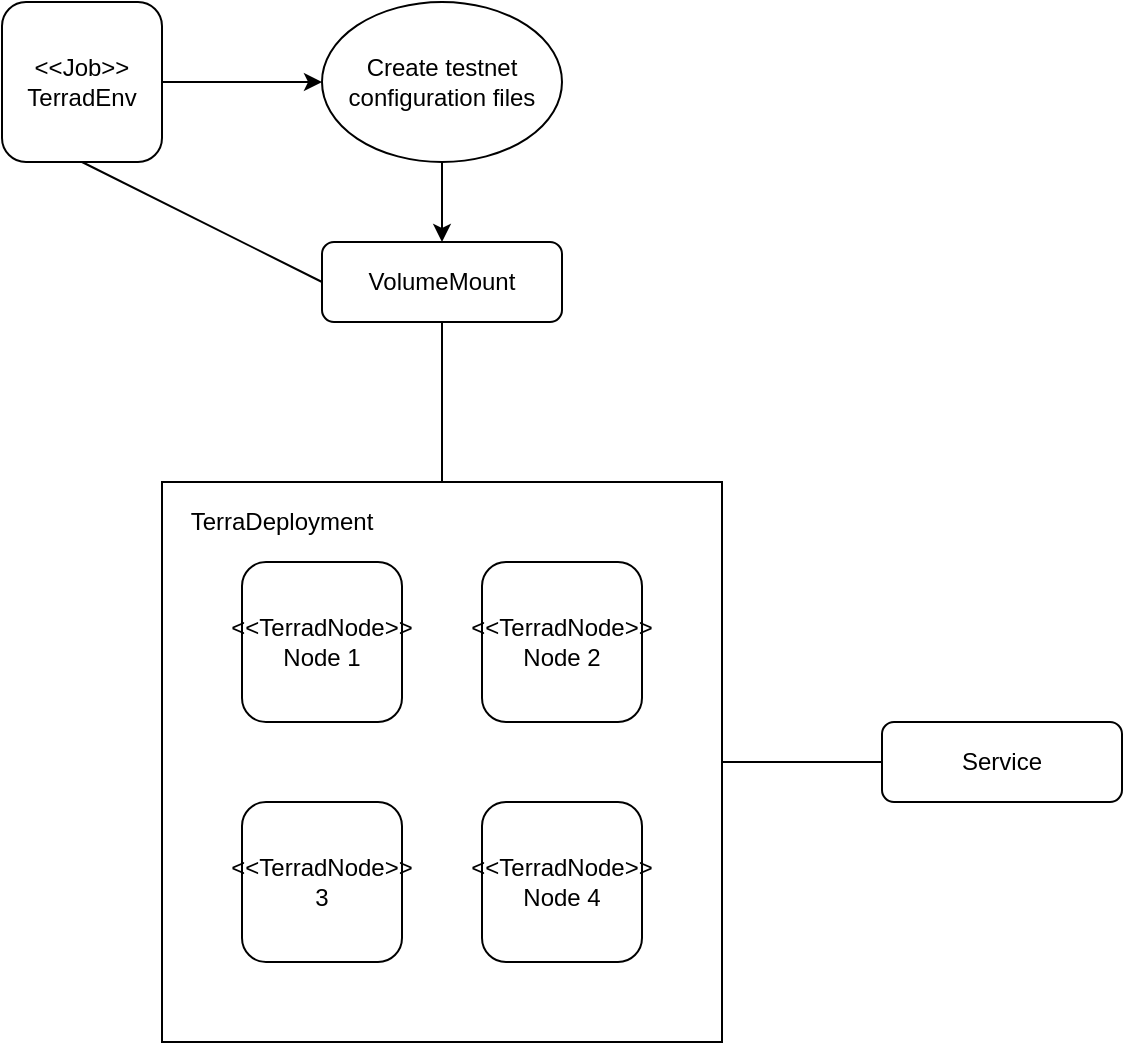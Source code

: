 <mxfile version="20.3.0" type="device"><diagram id="apcurkC4JmiOU49-oqjv" name="Page-1"><mxGraphModel dx="1018" dy="662" grid="1" gridSize="10" guides="1" tooltips="1" connect="1" arrows="1" fold="1" page="1" pageScale="1" pageWidth="1169" pageHeight="827" math="0" shadow="0"><root><mxCell id="0"/><mxCell id="1" parent="0"/><mxCell id="NTMiNYcQw6_JCJH5XZ1g-16" value="" style="rounded=0;whiteSpace=wrap;html=1;" vertex="1" parent="1"><mxGeometry x="200" y="400" width="280" height="280" as="geometry"/></mxCell><mxCell id="NTMiNYcQw6_JCJH5XZ1g-12" style="edgeStyle=orthogonalEdgeStyle;rounded=0;orthogonalLoop=1;jettySize=auto;html=1;exitX=1;exitY=0.5;exitDx=0;exitDy=0;entryX=0;entryY=0.5;entryDx=0;entryDy=0;" edge="1" parent="1" source="NTMiNYcQw6_JCJH5XZ1g-2" target="NTMiNYcQw6_JCJH5XZ1g-6"><mxGeometry relative="1" as="geometry"/></mxCell><mxCell id="NTMiNYcQw6_JCJH5XZ1g-2" value="&amp;lt;&amp;lt;Job&amp;gt;&amp;gt;&lt;br&gt;TerradEnv" style="rounded=1;whiteSpace=wrap;html=1;" vertex="1" parent="1"><mxGeometry x="120" y="160" width="80" height="80" as="geometry"/></mxCell><mxCell id="NTMiNYcQw6_JCJH5XZ1g-3" value="&amp;lt;&amp;lt;TerradNode&amp;gt;&amp;gt;&lt;br&gt;Node 2" style="rounded=1;whiteSpace=wrap;html=1;" vertex="1" parent="1"><mxGeometry x="360" y="440" width="80" height="80" as="geometry"/></mxCell><mxCell id="NTMiNYcQw6_JCJH5XZ1g-4" value="&amp;lt;&amp;lt;TerradNode&amp;gt;&amp;gt; 3" style="rounded=1;whiteSpace=wrap;html=1;" vertex="1" parent="1"><mxGeometry x="240" y="560" width="80" height="80" as="geometry"/></mxCell><mxCell id="NTMiNYcQw6_JCJH5XZ1g-5" value="&amp;lt;&amp;lt;TerradNode&amp;gt;&amp;gt;&lt;br&gt;Node 4" style="rounded=1;whiteSpace=wrap;html=1;" vertex="1" parent="1"><mxGeometry x="360" y="560" width="80" height="80" as="geometry"/></mxCell><mxCell id="NTMiNYcQw6_JCJH5XZ1g-13" style="edgeStyle=orthogonalEdgeStyle;rounded=0;orthogonalLoop=1;jettySize=auto;html=1;exitX=0.5;exitY=1;exitDx=0;exitDy=0;entryX=0.5;entryY=0;entryDx=0;entryDy=0;" edge="1" parent="1" source="NTMiNYcQw6_JCJH5XZ1g-6" target="NTMiNYcQw6_JCJH5XZ1g-8"><mxGeometry relative="1" as="geometry"/></mxCell><mxCell id="NTMiNYcQw6_JCJH5XZ1g-6" value="Create testnet configuration files" style="ellipse;whiteSpace=wrap;html=1;" vertex="1" parent="1"><mxGeometry x="280" y="160" width="120" height="80" as="geometry"/></mxCell><mxCell id="NTMiNYcQw6_JCJH5XZ1g-8" value="VolumeMount" style="rounded=1;whiteSpace=wrap;html=1;" vertex="1" parent="1"><mxGeometry x="280" y="280" width="120" height="40" as="geometry"/></mxCell><mxCell id="NTMiNYcQw6_JCJH5XZ1g-11" value="&amp;lt;&amp;lt;TerradNode&amp;gt;&amp;gt;&lt;br&gt;Node 1" style="rounded=1;whiteSpace=wrap;html=1;" vertex="1" parent="1"><mxGeometry x="240" y="440" width="80" height="80" as="geometry"/></mxCell><mxCell id="NTMiNYcQw6_JCJH5XZ1g-18" value="TerraDeployment" style="text;html=1;strokeColor=none;fillColor=none;align=center;verticalAlign=middle;whiteSpace=wrap;rounded=0;" vertex="1" parent="1"><mxGeometry x="200" y="400" width="120" height="40" as="geometry"/></mxCell><mxCell id="NTMiNYcQw6_JCJH5XZ1g-19" value="Service" style="rounded=1;whiteSpace=wrap;html=1;" vertex="1" parent="1"><mxGeometry x="560" y="520" width="120" height="40" as="geometry"/></mxCell><mxCell id="NTMiNYcQw6_JCJH5XZ1g-21" value="" style="endArrow=none;html=1;rounded=0;exitX=0.5;exitY=1;exitDx=0;exitDy=0;entryX=0;entryY=0.5;entryDx=0;entryDy=0;" edge="1" parent="1" source="NTMiNYcQw6_JCJH5XZ1g-2" target="NTMiNYcQw6_JCJH5XZ1g-8"><mxGeometry width="50" height="50" relative="1" as="geometry"><mxPoint x="140" y="440" as="sourcePoint"/><mxPoint x="190" y="390" as="targetPoint"/></mxGeometry></mxCell><mxCell id="NTMiNYcQw6_JCJH5XZ1g-22" value="" style="endArrow=none;html=1;rounded=0;exitX=0.5;exitY=1;exitDx=0;exitDy=0;entryX=0.5;entryY=0;entryDx=0;entryDy=0;" edge="1" parent="1" source="NTMiNYcQw6_JCJH5XZ1g-8" target="NTMiNYcQw6_JCJH5XZ1g-16"><mxGeometry width="50" height="50" relative="1" as="geometry"><mxPoint x="50" y="330" as="sourcePoint"/><mxPoint x="170" y="390" as="targetPoint"/></mxGeometry></mxCell><mxCell id="NTMiNYcQw6_JCJH5XZ1g-23" value="" style="endArrow=none;html=1;rounded=0;exitX=1;exitY=0.5;exitDx=0;exitDy=0;entryX=0;entryY=0.5;entryDx=0;entryDy=0;" edge="1" parent="1" source="NTMiNYcQw6_JCJH5XZ1g-16" target="NTMiNYcQw6_JCJH5XZ1g-19"><mxGeometry width="50" height="50" relative="1" as="geometry"><mxPoint x="630" y="510" as="sourcePoint"/><mxPoint x="680" y="460" as="targetPoint"/></mxGeometry></mxCell></root></mxGraphModel></diagram></mxfile>